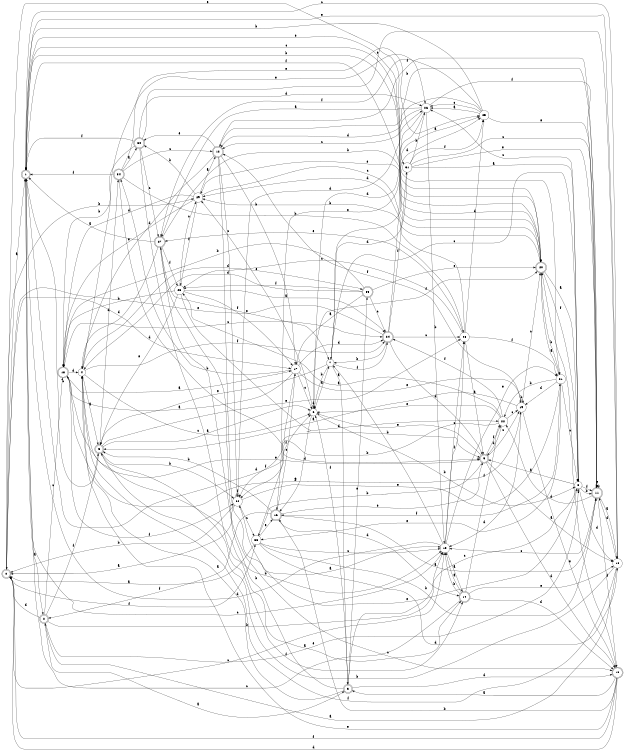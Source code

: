 digraph n29_10 {
__start0 [label="" shape="none"];

rankdir=LR;
size="8,5";

s0 [style="rounded,filled", color="black", fillcolor="white" shape="doublecircle", label="0"];
s1 [style="rounded,filled", color="black", fillcolor="white" shape="doublecircle", label="1"];
s2 [style="rounded,filled", color="black", fillcolor="white" shape="doublecircle", label="2"];
s3 [style="rounded,filled", color="black", fillcolor="white" shape="doublecircle", label="3"];
s4 [style="filled", color="black", fillcolor="white" shape="circle", label="4"];
s5 [style="rounded,filled", color="black", fillcolor="white" shape="doublecircle", label="5"];
s6 [style="filled", color="black", fillcolor="white" shape="circle", label="6"];
s7 [style="filled", color="black", fillcolor="white" shape="circle", label="7"];
s8 [style="filled", color="black", fillcolor="white" shape="circle", label="8"];
s9 [style="rounded,filled", color="black", fillcolor="white" shape="doublecircle", label="9"];
s10 [style="filled", color="black", fillcolor="white" shape="circle", label="10"];
s11 [style="rounded,filled", color="black", fillcolor="white" shape="doublecircle", label="11"];
s12 [style="rounded,filled", color="black", fillcolor="white" shape="doublecircle", label="12"];
s13 [style="filled", color="black", fillcolor="white" shape="circle", label="13"];
s14 [style="rounded,filled", color="black", fillcolor="white" shape="doublecircle", label="14"];
s15 [style="rounded,filled", color="black", fillcolor="white" shape="doublecircle", label="15"];
s16 [style="rounded,filled", color="black", fillcolor="white" shape="doublecircle", label="16"];
s17 [style="filled", color="black", fillcolor="white" shape="circle", label="17"];
s18 [style="rounded,filled", color="black", fillcolor="white" shape="doublecircle", label="18"];
s19 [style="filled", color="black", fillcolor="white" shape="circle", label="19"];
s20 [style="rounded,filled", color="black", fillcolor="white" shape="doublecircle", label="20"];
s21 [style="filled", color="black", fillcolor="white" shape="circle", label="21"];
s22 [style="filled", color="black", fillcolor="white" shape="circle", label="22"];
s23 [style="filled", color="black", fillcolor="white" shape="circle", label="23"];
s24 [style="rounded,filled", color="black", fillcolor="white" shape="doublecircle", label="24"];
s25 [style="filled", color="black", fillcolor="white" shape="circle", label="25"];
s26 [style="filled", color="black", fillcolor="white" shape="circle", label="26"];
s27 [style="rounded,filled", color="black", fillcolor="white" shape="doublecircle", label="27"];
s28 [style="filled", color="black", fillcolor="white" shape="circle", label="28"];
s29 [style="filled", color="black", fillcolor="white" shape="circle", label="29"];
s30 [style="rounded,filled", color="black", fillcolor="white" shape="doublecircle", label="30"];
s31 [style="filled", color="black", fillcolor="white" shape="circle", label="31"];
s32 [style="filled", color="black", fillcolor="white" shape="circle", label="32"];
s33 [style="filled", color="black", fillcolor="white" shape="circle", label="33"];
s34 [style="rounded,filled", color="black", fillcolor="white" shape="doublecircle", label="34"];
s35 [style="rounded,filled", color="black", fillcolor="white" shape="doublecircle", label="35"];
s0 -> s1 [label="a"];
s0 -> s29 [label="b"];
s0 -> s13 [label="c"];
s0 -> s17 [label="d"];
s0 -> s31 [label="e"];
s0 -> s33 [label="f"];
s1 -> s2 [label="a"];
s1 -> s20 [label="b"];
s1 -> s13 [label="c"];
s1 -> s9 [label="d"];
s1 -> s21 [label="e"];
s1 -> s20 [label="f"];
s2 -> s3 [label="a"];
s2 -> s13 [label="b"];
s2 -> s18 [label="c"];
s2 -> s0 [label="d"];
s2 -> s8 [label="e"];
s2 -> s5 [label="f"];
s3 -> s4 [label="a"];
s3 -> s27 [label="b"];
s3 -> s8 [label="c"];
s3 -> s15 [label="d"];
s3 -> s35 [label="e"];
s3 -> s6 [label="f"];
s4 -> s5 [label="a"];
s4 -> s13 [label="b"];
s4 -> s6 [label="c"];
s4 -> s35 [label="d"];
s4 -> s25 [label="e"];
s4 -> s24 [label="f"];
s5 -> s6 [label="a"];
s5 -> s32 [label="b"];
s5 -> s1 [label="c"];
s5 -> s34 [label="d"];
s5 -> s28 [label="e"];
s5 -> s14 [label="f"];
s6 -> s7 [label="a"];
s6 -> s8 [label="b"];
s6 -> s16 [label="c"];
s6 -> s6 [label="d"];
s6 -> s29 [label="e"];
s6 -> s20 [label="f"];
s7 -> s3 [label="a"];
s7 -> s6 [label="b"];
s7 -> s8 [label="c"];
s7 -> s25 [label="d"];
s7 -> s5 [label="e"];
s7 -> s24 [label="f"];
s8 -> s9 [label="a"];
s8 -> s11 [label="b"];
s8 -> s26 [label="c"];
s8 -> s10 [label="d"];
s8 -> s32 [label="e"];
s8 -> s11 [label="f"];
s9 -> s10 [label="a"];
s9 -> s33 [label="b"];
s9 -> s19 [label="c"];
s9 -> s15 [label="d"];
s9 -> s6 [label="e"];
s9 -> s22 [label="f"];
s10 -> s2 [label="a"];
s10 -> s5 [label="b"];
s10 -> s1 [label="c"];
s10 -> s11 [label="d"];
s10 -> s1 [label="e"];
s10 -> s4 [label="f"];
s11 -> s10 [label="a"];
s11 -> s12 [label="b"];
s11 -> s13 [label="c"];
s11 -> s22 [label="d"];
s11 -> s11 [label="e"];
s11 -> s15 [label="f"];
s12 -> s13 [label="a"];
s12 -> s17 [label="b"];
s12 -> s32 [label="c"];
s12 -> s4 [label="d"];
s12 -> s30 [label="e"];
s12 -> s11 [label="f"];
s13 -> s14 [label="a"];
s13 -> s7 [label="b"];
s13 -> s28 [label="c"];
s13 -> s1 [label="d"];
s13 -> s21 [label="e"];
s13 -> s28 [label="f"];
s14 -> s13 [label="a"];
s14 -> s13 [label="b"];
s14 -> s1 [label="c"];
s14 -> s15 [label="d"];
s14 -> s10 [label="e"];
s14 -> s22 [label="f"];
s15 -> s3 [label="a"];
s15 -> s16 [label="b"];
s15 -> s20 [label="c"];
s15 -> s0 [label="d"];
s15 -> s4 [label="e"];
s15 -> s0 [label="f"];
s16 -> s11 [label="a"];
s16 -> s5 [label="b"];
s16 -> s17 [label="c"];
s16 -> s14 [label="d"];
s16 -> s9 [label="e"];
s16 -> s2 [label="f"];
s17 -> s18 [label="a"];
s17 -> s34 [label="b"];
s17 -> s6 [label="c"];
s17 -> s24 [label="d"];
s17 -> s19 [label="e"];
s17 -> s32 [label="f"];
s18 -> s17 [label="a"];
s18 -> s19 [label="b"];
s18 -> s24 [label="c"];
s18 -> s4 [label="d"];
s18 -> s9 [label="e"];
s18 -> s32 [label="f"];
s19 -> s5 [label="a"];
s19 -> s19 [label="b"];
s19 -> s20 [label="c"];
s19 -> s13 [label="d"];
s19 -> s15 [label="e"];
s19 -> s12 [label="f"];
s20 -> s8 [label="a"];
s20 -> s21 [label="b"];
s20 -> s1 [label="c"];
s20 -> s29 [label="d"];
s20 -> s29 [label="e"];
s20 -> s8 [label="f"];
s21 -> s20 [label="a"];
s21 -> s22 [label="b"];
s21 -> s8 [label="c"];
s21 -> s19 [label="d"];
s21 -> s33 [label="e"];
s21 -> s16 [label="f"];
s22 -> s23 [label="a"];
s22 -> s32 [label="b"];
s22 -> s19 [label="c"];
s22 -> s9 [label="d"];
s22 -> s6 [label="e"];
s22 -> s24 [label="f"];
s23 -> s24 [label="a"];
s23 -> s18 [label="b"];
s23 -> s29 [label="c"];
s23 -> s22 [label="d"];
s23 -> s5 [label="e"];
s23 -> s17 [label="f"];
s24 -> s25 [label="a"];
s24 -> s7 [label="b"];
s24 -> s28 [label="c"];
s24 -> s9 [label="d"];
s24 -> s0 [label="e"];
s24 -> s31 [label="f"];
s25 -> s26 [label="a"];
s25 -> s1 [label="b"];
s25 -> s26 [label="c"];
s25 -> s12 [label="d"];
s25 -> s11 [label="e"];
s25 -> s27 [label="f"];
s26 -> s27 [label="a"];
s26 -> s13 [label="b"];
s26 -> s12 [label="c"];
s26 -> s6 [label="d"];
s26 -> s16 [label="e"];
s26 -> s11 [label="f"];
s27 -> s1 [label="a"];
s27 -> s20 [label="b"];
s27 -> s15 [label="c"];
s27 -> s4 [label="d"];
s27 -> s7 [label="e"];
s27 -> s23 [label="f"];
s28 -> s9 [label="a"];
s28 -> s29 [label="b"];
s28 -> s23 [label="c"];
s28 -> s25 [label="d"];
s28 -> s27 [label="e"];
s28 -> s21 [label="f"];
s29 -> s12 [label="a"];
s29 -> s30 [label="b"];
s29 -> s20 [label="c"];
s29 -> s18 [label="d"];
s29 -> s18 [label="e"];
s29 -> s23 [label="f"];
s30 -> s14 [label="a"];
s30 -> s18 [label="b"];
s30 -> s27 [label="c"];
s30 -> s26 [label="d"];
s30 -> s10 [label="e"];
s30 -> s1 [label="f"];
s31 -> s8 [label="a"];
s31 -> s26 [label="b"];
s31 -> s11 [label="c"];
s31 -> s7 [label="d"];
s31 -> s11 [label="e"];
s31 -> s25 [label="f"];
s32 -> s0 [label="a"];
s32 -> s0 [label="b"];
s32 -> s33 [label="c"];
s32 -> s26 [label="d"];
s32 -> s21 [label="e"];
s32 -> s32 [label="f"];
s33 -> s0 [label="a"];
s33 -> s11 [label="b"];
s33 -> s13 [label="c"];
s33 -> s10 [label="d"];
s33 -> s16 [label="e"];
s33 -> s6 [label="f"];
s34 -> s30 [label="a"];
s34 -> s28 [label="b"];
s34 -> s12 [label="c"];
s34 -> s9 [label="d"];
s34 -> s26 [label="e"];
s34 -> s1 [label="f"];
s35 -> s17 [label="a"];
s35 -> s18 [label="b"];
s35 -> s24 [label="c"];
s35 -> s4 [label="d"];
s35 -> s20 [label="e"];
s35 -> s23 [label="f"];

}